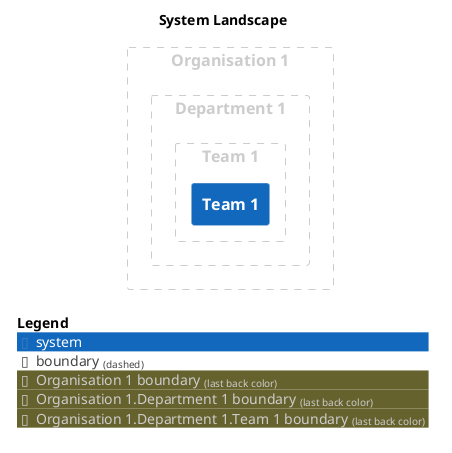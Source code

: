 @startuml
set separator none
title System Landscape

top to bottom direction

!include <C4/C4>
!include <C4/C4_Context>

AddBoundaryTag("Organisation 1", $borderColor="#cccccc", $fontColor="#cccccc")
Boundary(group_1, "Organisation 1", $tags="Organisation 1") {
    AddBoundaryTag("Organisation 1.Department 1", $borderColor="#cccccc", $fontColor="#cccccc")
    Boundary(group_2, "Department 1", $tags="Organisation 1.Department 1") {
        AddBoundaryTag("Organisation 1.Department 1.Team 1", $borderColor="#cccccc", $fontColor="#cccccc")
        Boundary(group_3, "Team 1", $tags="Organisation 1.Department 1.Team 1") {
          System(Team1, "Team 1", $descr="", $tags="", $link="")
        }

    }

}



SHOW_LEGEND(true)
@enduml